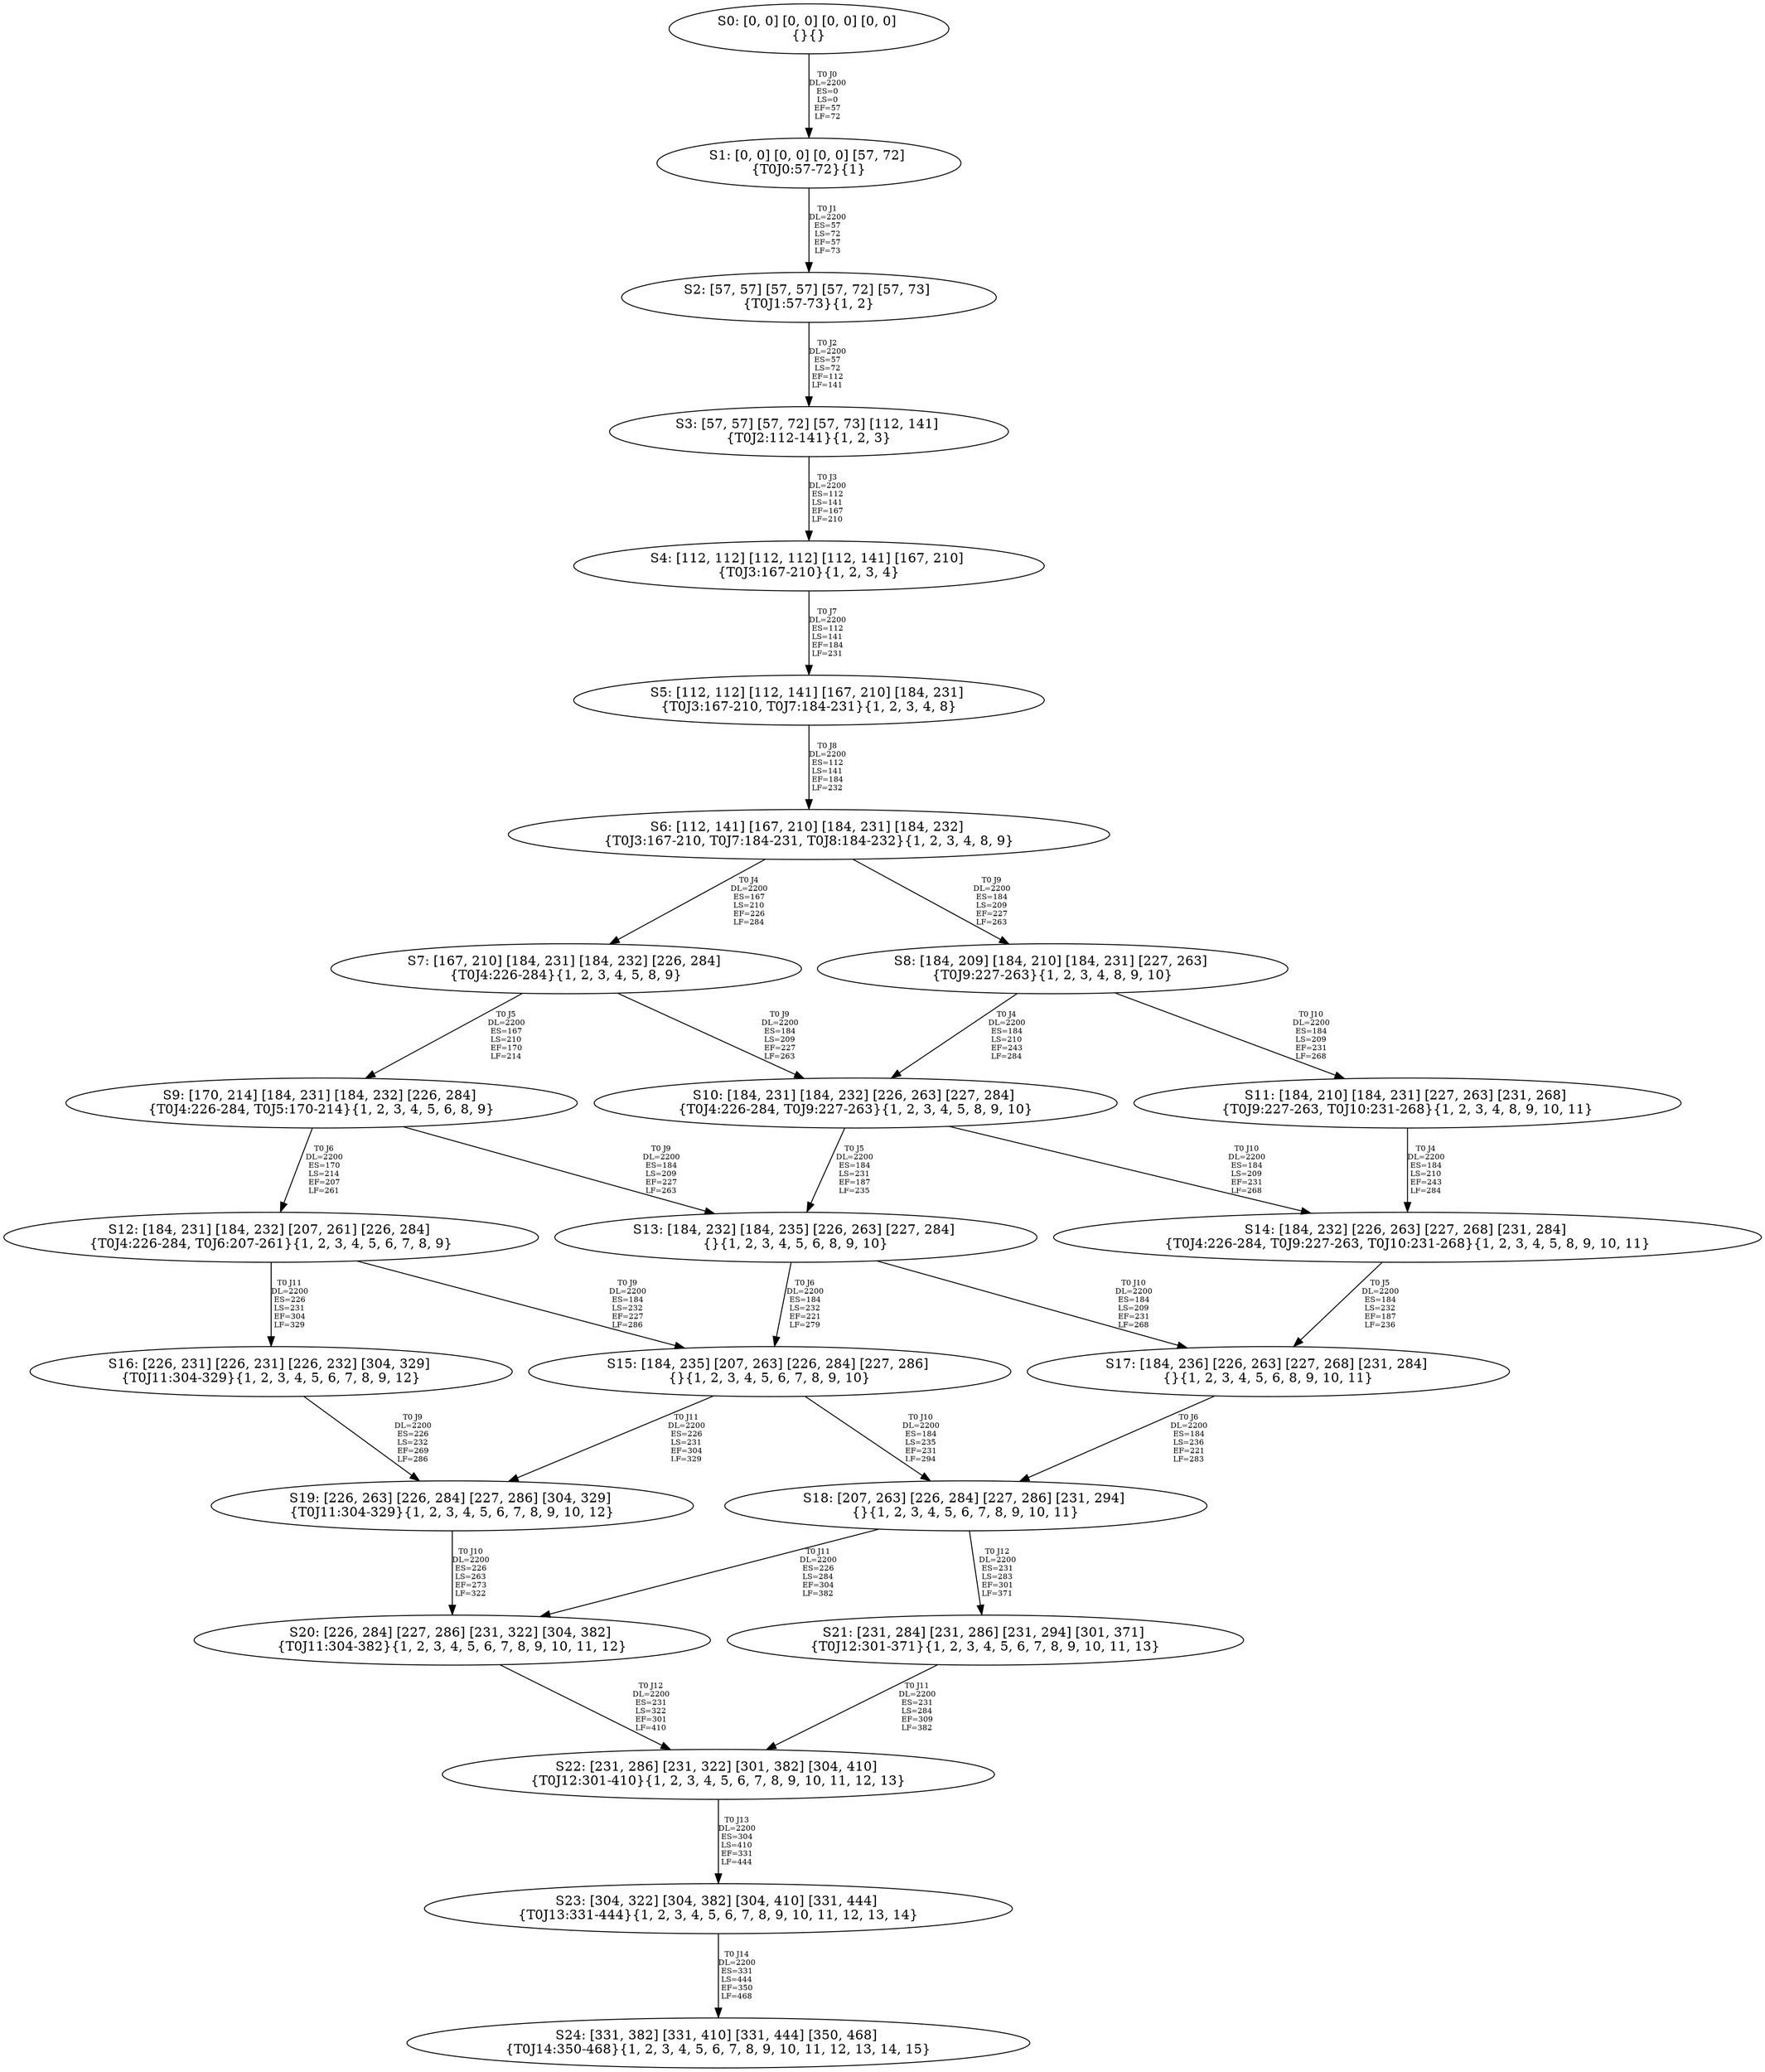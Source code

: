digraph {
	S0[label="S0: [0, 0] [0, 0] [0, 0] [0, 0] \n{}{}"];
	S1[label="S1: [0, 0] [0, 0] [0, 0] [57, 72] \n{T0J0:57-72}{1}"];
	S2[label="S2: [57, 57] [57, 57] [57, 72] [57, 73] \n{T0J1:57-73}{1, 2}"];
	S3[label="S3: [57, 57] [57, 72] [57, 73] [112, 141] \n{T0J2:112-141}{1, 2, 3}"];
	S4[label="S4: [112, 112] [112, 112] [112, 141] [167, 210] \n{T0J3:167-210}{1, 2, 3, 4}"];
	S5[label="S5: [112, 112] [112, 141] [167, 210] [184, 231] \n{T0J3:167-210, T0J7:184-231}{1, 2, 3, 4, 8}"];
	S6[label="S6: [112, 141] [167, 210] [184, 231] [184, 232] \n{T0J3:167-210, T0J7:184-231, T0J8:184-232}{1, 2, 3, 4, 8, 9}"];
	S7[label="S7: [167, 210] [184, 231] [184, 232] [226, 284] \n{T0J4:226-284}{1, 2, 3, 4, 5, 8, 9}"];
	S8[label="S8: [184, 209] [184, 210] [184, 231] [227, 263] \n{T0J9:227-263}{1, 2, 3, 4, 8, 9, 10}"];
	S9[label="S9: [170, 214] [184, 231] [184, 232] [226, 284] \n{T0J4:226-284, T0J5:170-214}{1, 2, 3, 4, 5, 6, 8, 9}"];
	S10[label="S10: [184, 231] [184, 232] [226, 263] [227, 284] \n{T0J4:226-284, T0J9:227-263}{1, 2, 3, 4, 5, 8, 9, 10}"];
	S11[label="S11: [184, 210] [184, 231] [227, 263] [231, 268] \n{T0J9:227-263, T0J10:231-268}{1, 2, 3, 4, 8, 9, 10, 11}"];
	S12[label="S12: [184, 231] [184, 232] [207, 261] [226, 284] \n{T0J4:226-284, T0J6:207-261}{1, 2, 3, 4, 5, 6, 7, 8, 9}"];
	S13[label="S13: [184, 232] [184, 235] [226, 263] [227, 284] \n{}{1, 2, 3, 4, 5, 6, 8, 9, 10}"];
	S14[label="S14: [184, 232] [226, 263] [227, 268] [231, 284] \n{T0J4:226-284, T0J9:227-263, T0J10:231-268}{1, 2, 3, 4, 5, 8, 9, 10, 11}"];
	S15[label="S15: [184, 235] [207, 263] [226, 284] [227, 286] \n{}{1, 2, 3, 4, 5, 6, 7, 8, 9, 10}"];
	S16[label="S16: [226, 231] [226, 231] [226, 232] [304, 329] \n{T0J11:304-329}{1, 2, 3, 4, 5, 6, 7, 8, 9, 12}"];
	S17[label="S17: [184, 236] [226, 263] [227, 268] [231, 284] \n{}{1, 2, 3, 4, 5, 6, 8, 9, 10, 11}"];
	S18[label="S18: [207, 263] [226, 284] [227, 286] [231, 294] \n{}{1, 2, 3, 4, 5, 6, 7, 8, 9, 10, 11}"];
	S19[label="S19: [226, 263] [226, 284] [227, 286] [304, 329] \n{T0J11:304-329}{1, 2, 3, 4, 5, 6, 7, 8, 9, 10, 12}"];
	S20[label="S20: [226, 284] [227, 286] [231, 322] [304, 382] \n{T0J11:304-382}{1, 2, 3, 4, 5, 6, 7, 8, 9, 10, 11, 12}"];
	S21[label="S21: [231, 284] [231, 286] [231, 294] [301, 371] \n{T0J12:301-371}{1, 2, 3, 4, 5, 6, 7, 8, 9, 10, 11, 13}"];
	S22[label="S22: [231, 286] [231, 322] [301, 382] [304, 410] \n{T0J12:301-410}{1, 2, 3, 4, 5, 6, 7, 8, 9, 10, 11, 12, 13}"];
	S23[label="S23: [304, 322] [304, 382] [304, 410] [331, 444] \n{T0J13:331-444}{1, 2, 3, 4, 5, 6, 7, 8, 9, 10, 11, 12, 13, 14}"];
	S24[label="S24: [331, 382] [331, 410] [331, 444] [350, 468] \n{T0J14:350-468}{1, 2, 3, 4, 5, 6, 7, 8, 9, 10, 11, 12, 13, 14, 15}"];
	S0 -> S1[label="T0 J0\nDL=2200\nES=0\nLS=0\nEF=57\nLF=72",fontsize=8];
	S1 -> S2[label="T0 J1\nDL=2200\nES=57\nLS=72\nEF=57\nLF=73",fontsize=8];
	S2 -> S3[label="T0 J2\nDL=2200\nES=57\nLS=72\nEF=112\nLF=141",fontsize=8];
	S3 -> S4[label="T0 J3\nDL=2200\nES=112\nLS=141\nEF=167\nLF=210",fontsize=8];
	S4 -> S5[label="T0 J7\nDL=2200\nES=112\nLS=141\nEF=184\nLF=231",fontsize=8];
	S5 -> S6[label="T0 J8\nDL=2200\nES=112\nLS=141\nEF=184\nLF=232",fontsize=8];
	S6 -> S7[label="T0 J4\nDL=2200\nES=167\nLS=210\nEF=226\nLF=284",fontsize=8];
	S6 -> S8[label="T0 J9\nDL=2200\nES=184\nLS=209\nEF=227\nLF=263",fontsize=8];
	S7 -> S9[label="T0 J5\nDL=2200\nES=167\nLS=210\nEF=170\nLF=214",fontsize=8];
	S7 -> S10[label="T0 J9\nDL=2200\nES=184\nLS=209\nEF=227\nLF=263",fontsize=8];
	S8 -> S10[label="T0 J4\nDL=2200\nES=184\nLS=210\nEF=243\nLF=284",fontsize=8];
	S8 -> S11[label="T0 J10\nDL=2200\nES=184\nLS=209\nEF=231\nLF=268",fontsize=8];
	S9 -> S12[label="T0 J6\nDL=2200\nES=170\nLS=214\nEF=207\nLF=261",fontsize=8];
	S9 -> S13[label="T0 J9\nDL=2200\nES=184\nLS=209\nEF=227\nLF=263",fontsize=8];
	S10 -> S13[label="T0 J5\nDL=2200\nES=184\nLS=231\nEF=187\nLF=235",fontsize=8];
	S10 -> S14[label="T0 J10\nDL=2200\nES=184\nLS=209\nEF=231\nLF=268",fontsize=8];
	S11 -> S14[label="T0 J4\nDL=2200\nES=184\nLS=210\nEF=243\nLF=284",fontsize=8];
	S12 -> S15[label="T0 J9\nDL=2200\nES=184\nLS=232\nEF=227\nLF=286",fontsize=8];
	S12 -> S16[label="T0 J11\nDL=2200\nES=226\nLS=231\nEF=304\nLF=329",fontsize=8];
	S13 -> S15[label="T0 J6\nDL=2200\nES=184\nLS=232\nEF=221\nLF=279",fontsize=8];
	S13 -> S17[label="T0 J10\nDL=2200\nES=184\nLS=209\nEF=231\nLF=268",fontsize=8];
	S14 -> S17[label="T0 J5\nDL=2200\nES=184\nLS=232\nEF=187\nLF=236",fontsize=8];
	S15 -> S18[label="T0 J10\nDL=2200\nES=184\nLS=235\nEF=231\nLF=294",fontsize=8];
	S15 -> S19[label="T0 J11\nDL=2200\nES=226\nLS=231\nEF=304\nLF=329",fontsize=8];
	S16 -> S19[label="T0 J9\nDL=2200\nES=226\nLS=232\nEF=269\nLF=286",fontsize=8];
	S17 -> S18[label="T0 J6\nDL=2200\nES=184\nLS=236\nEF=221\nLF=283",fontsize=8];
	S18 -> S20[label="T0 J11\nDL=2200\nES=226\nLS=284\nEF=304\nLF=382",fontsize=8];
	S18 -> S21[label="T0 J12\nDL=2200\nES=231\nLS=283\nEF=301\nLF=371",fontsize=8];
	S19 -> S20[label="T0 J10\nDL=2200\nES=226\nLS=263\nEF=273\nLF=322",fontsize=8];
	S20 -> S22[label="T0 J12\nDL=2200\nES=231\nLS=322\nEF=301\nLF=410",fontsize=8];
	S21 -> S22[label="T0 J11\nDL=2200\nES=231\nLS=284\nEF=309\nLF=382",fontsize=8];
	S22 -> S23[label="T0 J13\nDL=2200\nES=304\nLS=410\nEF=331\nLF=444",fontsize=8];
	S23 -> S24[label="T0 J14\nDL=2200\nES=331\nLS=444\nEF=350\nLF=468",fontsize=8];
}
